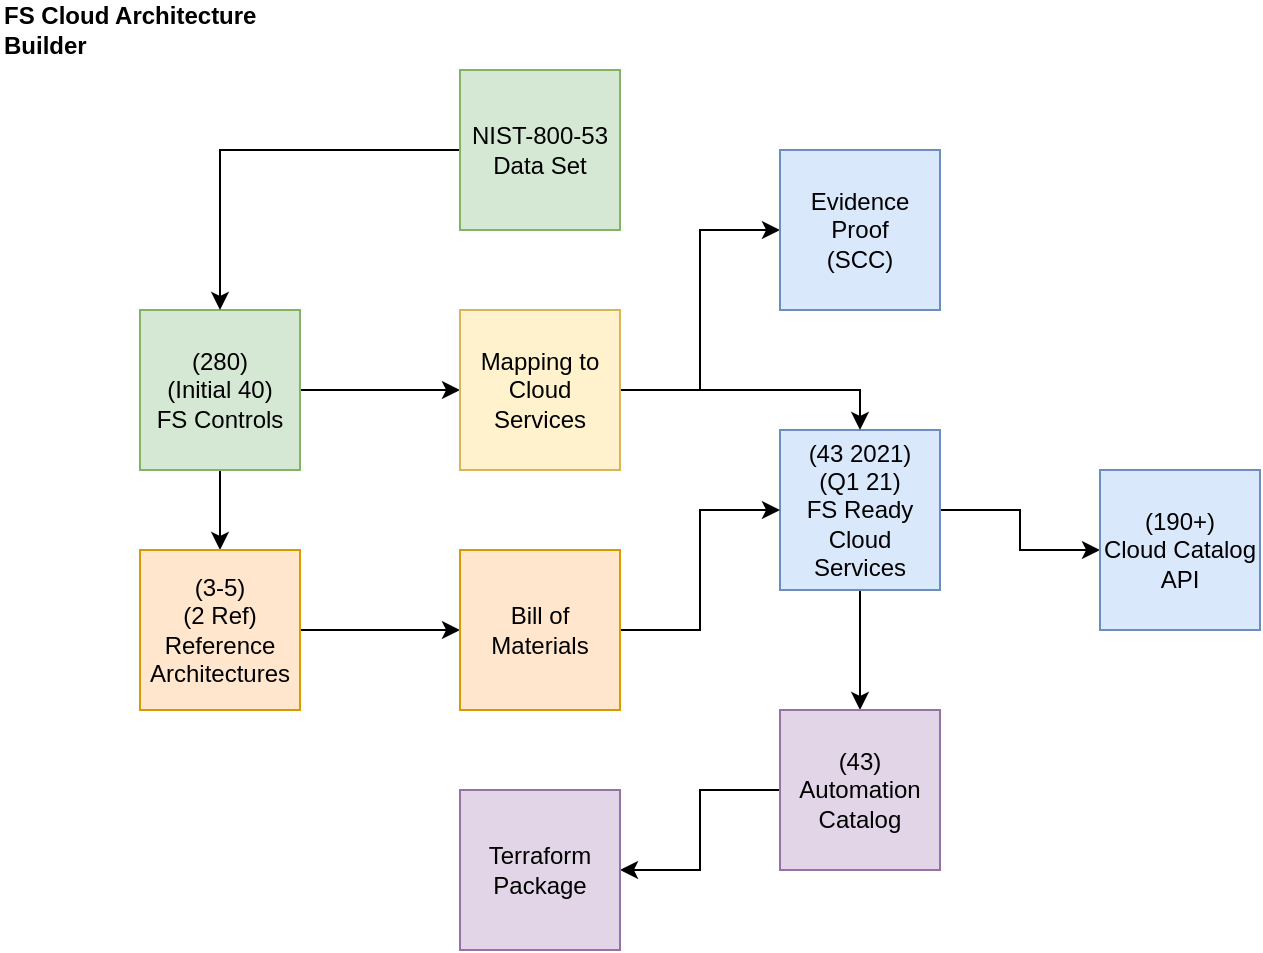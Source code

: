 <mxfile version="13.5.7" type="device"><diagram id="R2NehP78PL_PHXZMHroo" name="Page-1"><mxGraphModel dx="1106" dy="997" grid="1" gridSize="10" guides="1" tooltips="1" connect="1" arrows="1" fold="1" page="1" pageScale="1" pageWidth="850" pageHeight="1100" math="0" shadow="0"><root><mxCell id="0"/><mxCell id="1" parent="0"/><mxCell id="IykY2cJmSTnlpgjwsjTD-16" style="edgeStyle=orthogonalEdgeStyle;rounded=0;orthogonalLoop=1;jettySize=auto;html=1;entryX=0;entryY=0.5;entryDx=0;entryDy=0;" parent="1" source="IykY2cJmSTnlpgjwsjTD-1" target="IykY2cJmSTnlpgjwsjTD-9" edge="1"><mxGeometry relative="1" as="geometry"/></mxCell><mxCell id="IykY2cJmSTnlpgjwsjTD-17" style="edgeStyle=orthogonalEdgeStyle;rounded=0;orthogonalLoop=1;jettySize=auto;html=1;entryX=0.5;entryY=0;entryDx=0;entryDy=0;" parent="1" source="IykY2cJmSTnlpgjwsjTD-1" target="IykY2cJmSTnlpgjwsjTD-11" edge="1"><mxGeometry relative="1" as="geometry"/></mxCell><mxCell id="IykY2cJmSTnlpgjwsjTD-1" value="(43 2021)&lt;br&gt;(Q1 21)&lt;br&gt;FS Ready&lt;br&gt;Cloud Services" style="whiteSpace=wrap;html=1;aspect=fixed;fillColor=#dae8fc;strokeColor=#6c8ebf;" parent="1" vertex="1"><mxGeometry x="440" y="380" width="80" height="80" as="geometry"/></mxCell><mxCell id="IykY2cJmSTnlpgjwsjTD-14" style="edgeStyle=orthogonalEdgeStyle;rounded=0;orthogonalLoop=1;jettySize=auto;html=1;" parent="1" source="IykY2cJmSTnlpgjwsjTD-2" target="IykY2cJmSTnlpgjwsjTD-3" edge="1"><mxGeometry relative="1" as="geometry"/></mxCell><mxCell id="n8DJMVYI23x5-z6_X97n-1" style="edgeStyle=orthogonalEdgeStyle;rounded=0;orthogonalLoop=1;jettySize=auto;html=1;" edge="1" parent="1" source="IykY2cJmSTnlpgjwsjTD-2" target="IykY2cJmSTnlpgjwsjTD-6"><mxGeometry relative="1" as="geometry"/></mxCell><mxCell id="IykY2cJmSTnlpgjwsjTD-2" value="(280)&lt;br&gt;(Initial 40)&lt;br&gt;FS Controls" style="whiteSpace=wrap;html=1;aspect=fixed;fillColor=#d5e8d4;strokeColor=#82b366;" parent="1" vertex="1"><mxGeometry x="120" y="320" width="80" height="80" as="geometry"/></mxCell><mxCell id="IykY2cJmSTnlpgjwsjTD-13" style="edgeStyle=orthogonalEdgeStyle;rounded=0;orthogonalLoop=1;jettySize=auto;html=1;entryX=0.5;entryY=0;entryDx=0;entryDy=0;" parent="1" source="IykY2cJmSTnlpgjwsjTD-3" target="IykY2cJmSTnlpgjwsjTD-1" edge="1"><mxGeometry relative="1" as="geometry"/></mxCell><mxCell id="IxjStGwOCap4BHIkSAPU-2" style="edgeStyle=orthogonalEdgeStyle;rounded=0;orthogonalLoop=1;jettySize=auto;html=1;" parent="1" source="IykY2cJmSTnlpgjwsjTD-3" target="IxjStGwOCap4BHIkSAPU-1" edge="1"><mxGeometry relative="1" as="geometry"/></mxCell><mxCell id="IykY2cJmSTnlpgjwsjTD-3" value="Mapping to Cloud Services" style="whiteSpace=wrap;html=1;aspect=fixed;fillColor=#fff2cc;strokeColor=#d6b656;" parent="1" vertex="1"><mxGeometry x="280" y="320" width="80" height="80" as="geometry"/></mxCell><mxCell id="IykY2cJmSTnlpgjwsjTD-15" style="edgeStyle=orthogonalEdgeStyle;rounded=0;orthogonalLoop=1;jettySize=auto;html=1;entryX=0;entryY=0.5;entryDx=0;entryDy=0;" parent="1" source="IykY2cJmSTnlpgjwsjTD-6" target="IykY2cJmSTnlpgjwsjTD-7" edge="1"><mxGeometry relative="1" as="geometry"/></mxCell><mxCell id="IykY2cJmSTnlpgjwsjTD-6" value="(3-5)&lt;br&gt;(2 Ref)&lt;br&gt;Reference&lt;br&gt;Architectures" style="whiteSpace=wrap;html=1;aspect=fixed;fillColor=#ffe6cc;strokeColor=#d79b00;" parent="1" vertex="1"><mxGeometry x="120" y="440" width="80" height="80" as="geometry"/></mxCell><mxCell id="IykY2cJmSTnlpgjwsjTD-12" style="edgeStyle=orthogonalEdgeStyle;rounded=0;orthogonalLoop=1;jettySize=auto;html=1;entryX=0;entryY=0.5;entryDx=0;entryDy=0;" parent="1" source="IykY2cJmSTnlpgjwsjTD-7" target="IykY2cJmSTnlpgjwsjTD-1" edge="1"><mxGeometry relative="1" as="geometry"/></mxCell><mxCell id="IykY2cJmSTnlpgjwsjTD-7" value="Bill of Materials" style="whiteSpace=wrap;html=1;aspect=fixed;fillColor=#ffe6cc;strokeColor=#d79b00;" parent="1" vertex="1"><mxGeometry x="280" y="440" width="80" height="80" as="geometry"/></mxCell><mxCell id="IykY2cJmSTnlpgjwsjTD-9" value="(190+)&lt;br&gt;Cloud Catalog API" style="whiteSpace=wrap;html=1;aspect=fixed;fillColor=#dae8fc;strokeColor=#6c8ebf;" parent="1" vertex="1"><mxGeometry x="600" y="400" width="80" height="80" as="geometry"/></mxCell><mxCell id="IykY2cJmSTnlpgjwsjTD-19" style="edgeStyle=orthogonalEdgeStyle;rounded=0;orthogonalLoop=1;jettySize=auto;html=1;" parent="1" source="IykY2cJmSTnlpgjwsjTD-11" target="IykY2cJmSTnlpgjwsjTD-18" edge="1"><mxGeometry relative="1" as="geometry"/></mxCell><mxCell id="IykY2cJmSTnlpgjwsjTD-11" value="(43)&lt;br&gt;Automation&lt;br&gt;Catalog" style="whiteSpace=wrap;html=1;aspect=fixed;fillColor=#e1d5e7;strokeColor=#9673a6;" parent="1" vertex="1"><mxGeometry x="440" y="520" width="80" height="80" as="geometry"/></mxCell><mxCell id="IykY2cJmSTnlpgjwsjTD-18" value="Terraform&lt;br&gt;Package" style="whiteSpace=wrap;html=1;aspect=fixed;fillColor=#e1d5e7;strokeColor=#9673a6;" parent="1" vertex="1"><mxGeometry x="280" y="560" width="80" height="80" as="geometry"/></mxCell><mxCell id="IykY2cJmSTnlpgjwsjTD-21" value="FS Cloud Architecture Builder" style="text;html=1;strokeColor=none;fillColor=none;align=left;verticalAlign=middle;whiteSpace=wrap;rounded=0;fontStyle=1;strokeWidth=2;" parent="1" vertex="1"><mxGeometry x="50" y="170" width="160" height="20" as="geometry"/></mxCell><mxCell id="IxjStGwOCap4BHIkSAPU-1" value="Evidence&lt;br&gt;Proof&lt;br&gt;(SCC)" style="whiteSpace=wrap;html=1;aspect=fixed;fillColor=#dae8fc;strokeColor=#6c8ebf;" parent="1" vertex="1"><mxGeometry x="440" y="240" width="80" height="80" as="geometry"/></mxCell><mxCell id="YJwnlGDKlzHaOpyrkkRv-2" style="edgeStyle=orthogonalEdgeStyle;rounded=0;orthogonalLoop=1;jettySize=auto;html=1;" parent="1" source="YJwnlGDKlzHaOpyrkkRv-1" target="IykY2cJmSTnlpgjwsjTD-2" edge="1"><mxGeometry relative="1" as="geometry"/></mxCell><mxCell id="YJwnlGDKlzHaOpyrkkRv-1" value="NIST-800-53&lt;br&gt;Data Set" style="whiteSpace=wrap;html=1;aspect=fixed;fillColor=#d5e8d4;strokeColor=#82b366;" parent="1" vertex="1"><mxGeometry x="280" y="200" width="80" height="80" as="geometry"/></mxCell></root></mxGraphModel></diagram></mxfile>